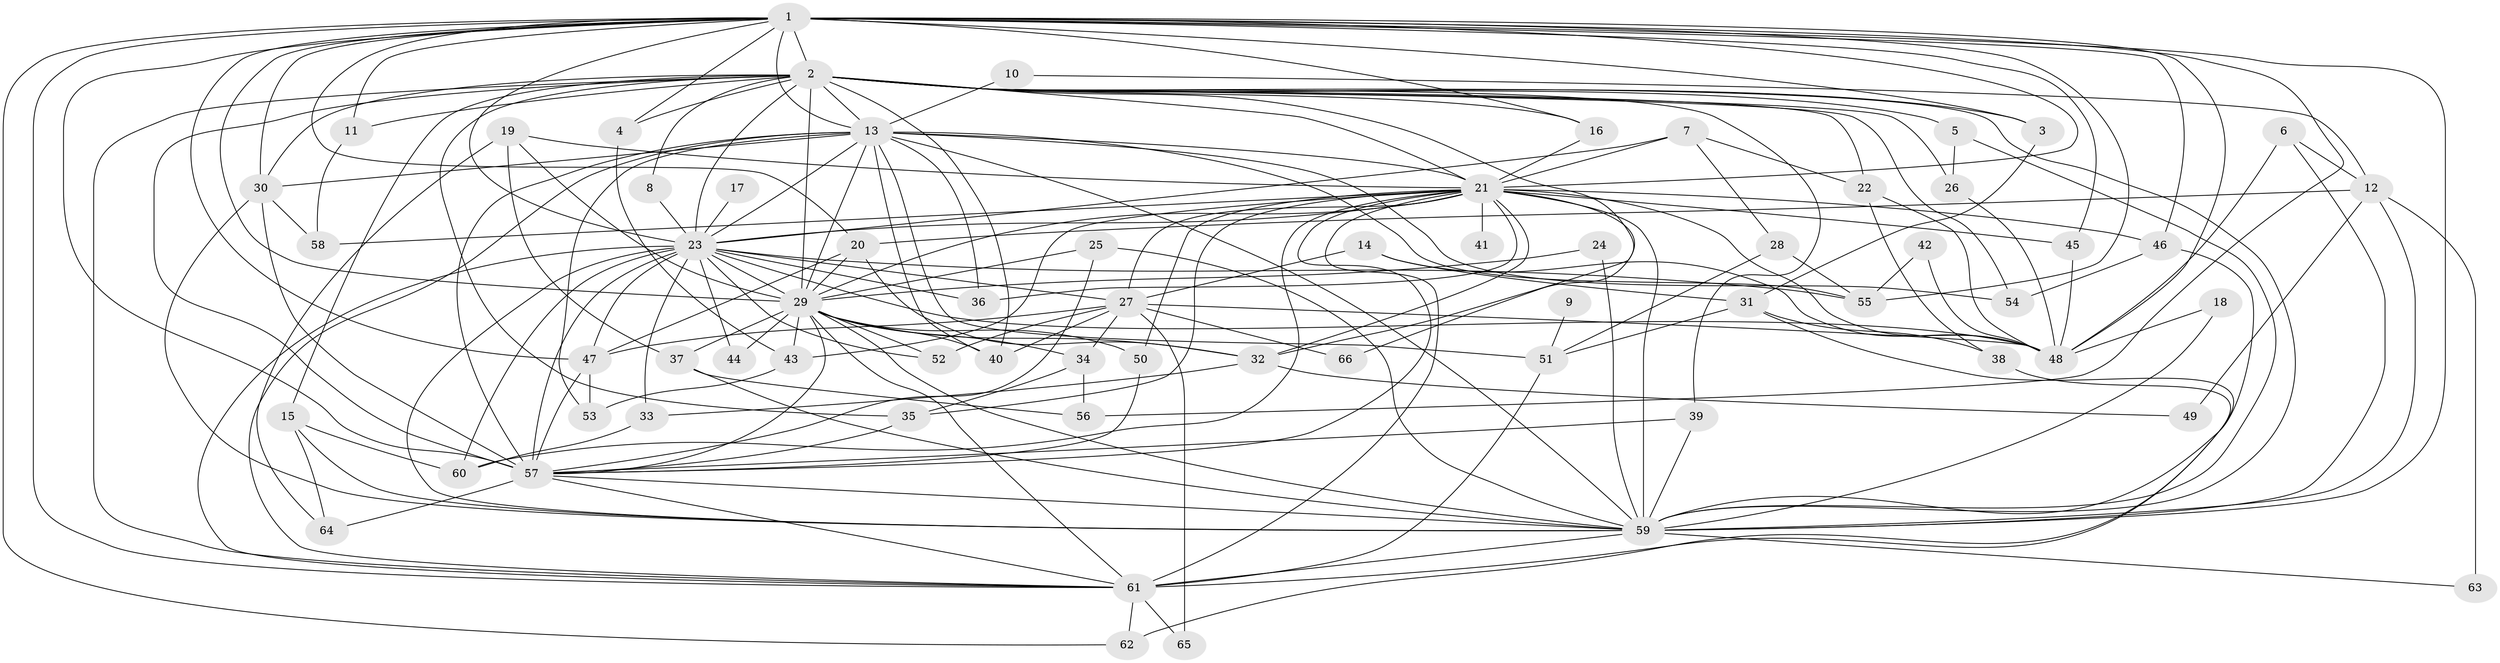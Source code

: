 // original degree distribution, {25: 0.022900763358778626, 19: 0.015267175572519083, 17: 0.007633587786259542, 31: 0.007633587786259542, 28: 0.015267175572519083, 12: 0.007633587786259542, 4: 0.08396946564885496, 2: 0.5343511450381679, 3: 0.21374045801526717, 7: 0.015267175572519083, 5: 0.03816793893129771, 6: 0.022900763358778626, 10: 0.015267175572519083}
// Generated by graph-tools (version 1.1) at 2025/01/03/09/25 03:01:36]
// undirected, 66 vertices, 186 edges
graph export_dot {
graph [start="1"]
  node [color=gray90,style=filled];
  1;
  2;
  3;
  4;
  5;
  6;
  7;
  8;
  9;
  10;
  11;
  12;
  13;
  14;
  15;
  16;
  17;
  18;
  19;
  20;
  21;
  22;
  23;
  24;
  25;
  26;
  27;
  28;
  29;
  30;
  31;
  32;
  33;
  34;
  35;
  36;
  37;
  38;
  39;
  40;
  41;
  42;
  43;
  44;
  45;
  46;
  47;
  48;
  49;
  50;
  51;
  52;
  53;
  54;
  55;
  56;
  57;
  58;
  59;
  60;
  61;
  62;
  63;
  64;
  65;
  66;
  1 -- 2 [weight=2.0];
  1 -- 3 [weight=1.0];
  1 -- 4 [weight=1.0];
  1 -- 11 [weight=1.0];
  1 -- 13 [weight=1.0];
  1 -- 16 [weight=1.0];
  1 -- 20 [weight=1.0];
  1 -- 21 [weight=1.0];
  1 -- 23 [weight=1.0];
  1 -- 29 [weight=2.0];
  1 -- 30 [weight=1.0];
  1 -- 45 [weight=1.0];
  1 -- 46 [weight=1.0];
  1 -- 47 [weight=1.0];
  1 -- 48 [weight=1.0];
  1 -- 55 [weight=1.0];
  1 -- 56 [weight=1.0];
  1 -- 57 [weight=1.0];
  1 -- 59 [weight=2.0];
  1 -- 61 [weight=1.0];
  1 -- 62 [weight=1.0];
  2 -- 3 [weight=1.0];
  2 -- 4 [weight=1.0];
  2 -- 5 [weight=1.0];
  2 -- 8 [weight=1.0];
  2 -- 11 [weight=1.0];
  2 -- 13 [weight=2.0];
  2 -- 15 [weight=2.0];
  2 -- 16 [weight=1.0];
  2 -- 21 [weight=2.0];
  2 -- 22 [weight=1.0];
  2 -- 23 [weight=3.0];
  2 -- 26 [weight=1.0];
  2 -- 29 [weight=4.0];
  2 -- 30 [weight=1.0];
  2 -- 32 [weight=1.0];
  2 -- 35 [weight=1.0];
  2 -- 39 [weight=2.0];
  2 -- 40 [weight=1.0];
  2 -- 54 [weight=1.0];
  2 -- 57 [weight=3.0];
  2 -- 59 [weight=3.0];
  2 -- 61 [weight=2.0];
  3 -- 31 [weight=1.0];
  4 -- 43 [weight=1.0];
  5 -- 26 [weight=1.0];
  5 -- 59 [weight=1.0];
  6 -- 12 [weight=1.0];
  6 -- 48 [weight=1.0];
  6 -- 59 [weight=1.0];
  7 -- 21 [weight=1.0];
  7 -- 22 [weight=1.0];
  7 -- 23 [weight=1.0];
  7 -- 28 [weight=1.0];
  8 -- 23 [weight=2.0];
  9 -- 51 [weight=1.0];
  10 -- 12 [weight=1.0];
  10 -- 13 [weight=1.0];
  11 -- 58 [weight=1.0];
  12 -- 20 [weight=1.0];
  12 -- 49 [weight=1.0];
  12 -- 59 [weight=1.0];
  12 -- 63 [weight=2.0];
  13 -- 21 [weight=1.0];
  13 -- 23 [weight=1.0];
  13 -- 29 [weight=1.0];
  13 -- 30 [weight=1.0];
  13 -- 36 [weight=1.0];
  13 -- 40 [weight=1.0];
  13 -- 51 [weight=1.0];
  13 -- 53 [weight=1.0];
  13 -- 54 [weight=1.0];
  13 -- 55 [weight=1.0];
  13 -- 57 [weight=2.0];
  13 -- 59 [weight=2.0];
  13 -- 61 [weight=1.0];
  14 -- 27 [weight=1.0];
  14 -- 31 [weight=1.0];
  14 -- 48 [weight=1.0];
  15 -- 59 [weight=1.0];
  15 -- 60 [weight=1.0];
  15 -- 64 [weight=1.0];
  16 -- 21 [weight=1.0];
  17 -- 23 [weight=1.0];
  18 -- 48 [weight=1.0];
  18 -- 59 [weight=1.0];
  19 -- 21 [weight=1.0];
  19 -- 29 [weight=1.0];
  19 -- 37 [weight=1.0];
  19 -- 64 [weight=1.0];
  20 -- 29 [weight=1.0];
  20 -- 32 [weight=1.0];
  20 -- 47 [weight=1.0];
  21 -- 23 [weight=2.0];
  21 -- 27 [weight=1.0];
  21 -- 29 [weight=1.0];
  21 -- 32 [weight=1.0];
  21 -- 35 [weight=1.0];
  21 -- 36 [weight=1.0];
  21 -- 41 [weight=1.0];
  21 -- 43 [weight=1.0];
  21 -- 45 [weight=1.0];
  21 -- 46 [weight=1.0];
  21 -- 48 [weight=1.0];
  21 -- 50 [weight=1.0];
  21 -- 57 [weight=1.0];
  21 -- 58 [weight=1.0];
  21 -- 59 [weight=3.0];
  21 -- 60 [weight=1.0];
  21 -- 61 [weight=2.0];
  21 -- 66 [weight=1.0];
  22 -- 38 [weight=1.0];
  22 -- 48 [weight=1.0];
  23 -- 27 [weight=1.0];
  23 -- 29 [weight=1.0];
  23 -- 33 [weight=1.0];
  23 -- 36 [weight=1.0];
  23 -- 44 [weight=1.0];
  23 -- 47 [weight=1.0];
  23 -- 48 [weight=1.0];
  23 -- 52 [weight=1.0];
  23 -- 55 [weight=1.0];
  23 -- 57 [weight=1.0];
  23 -- 59 [weight=1.0];
  23 -- 60 [weight=1.0];
  23 -- 61 [weight=1.0];
  24 -- 29 [weight=1.0];
  24 -- 59 [weight=1.0];
  25 -- 29 [weight=1.0];
  25 -- 57 [weight=1.0];
  25 -- 59 [weight=1.0];
  26 -- 48 [weight=1.0];
  27 -- 34 [weight=1.0];
  27 -- 40 [weight=1.0];
  27 -- 47 [weight=1.0];
  27 -- 48 [weight=1.0];
  27 -- 52 [weight=1.0];
  27 -- 65 [weight=1.0];
  27 -- 66 [weight=1.0];
  28 -- 51 [weight=1.0];
  28 -- 55 [weight=1.0];
  29 -- 32 [weight=1.0];
  29 -- 34 [weight=1.0];
  29 -- 37 [weight=1.0];
  29 -- 40 [weight=1.0];
  29 -- 43 [weight=1.0];
  29 -- 44 [weight=1.0];
  29 -- 50 [weight=2.0];
  29 -- 52 [weight=1.0];
  29 -- 57 [weight=1.0];
  29 -- 59 [weight=1.0];
  29 -- 61 [weight=1.0];
  30 -- 57 [weight=1.0];
  30 -- 58 [weight=1.0];
  30 -- 59 [weight=1.0];
  31 -- 38 [weight=1.0];
  31 -- 51 [weight=1.0];
  31 -- 62 [weight=1.0];
  32 -- 33 [weight=1.0];
  32 -- 49 [weight=1.0];
  33 -- 60 [weight=1.0];
  34 -- 35 [weight=1.0];
  34 -- 56 [weight=1.0];
  35 -- 57 [weight=1.0];
  37 -- 56 [weight=1.0];
  37 -- 59 [weight=1.0];
  38 -- 61 [weight=1.0];
  39 -- 57 [weight=1.0];
  39 -- 59 [weight=1.0];
  42 -- 48 [weight=1.0];
  42 -- 55 [weight=1.0];
  43 -- 53 [weight=1.0];
  45 -- 48 [weight=1.0];
  46 -- 54 [weight=1.0];
  46 -- 59 [weight=1.0];
  47 -- 53 [weight=1.0];
  47 -- 57 [weight=1.0];
  50 -- 57 [weight=1.0];
  51 -- 61 [weight=2.0];
  57 -- 59 [weight=1.0];
  57 -- 61 [weight=1.0];
  57 -- 64 [weight=1.0];
  59 -- 61 [weight=2.0];
  59 -- 63 [weight=1.0];
  61 -- 62 [weight=1.0];
  61 -- 65 [weight=1.0];
}
